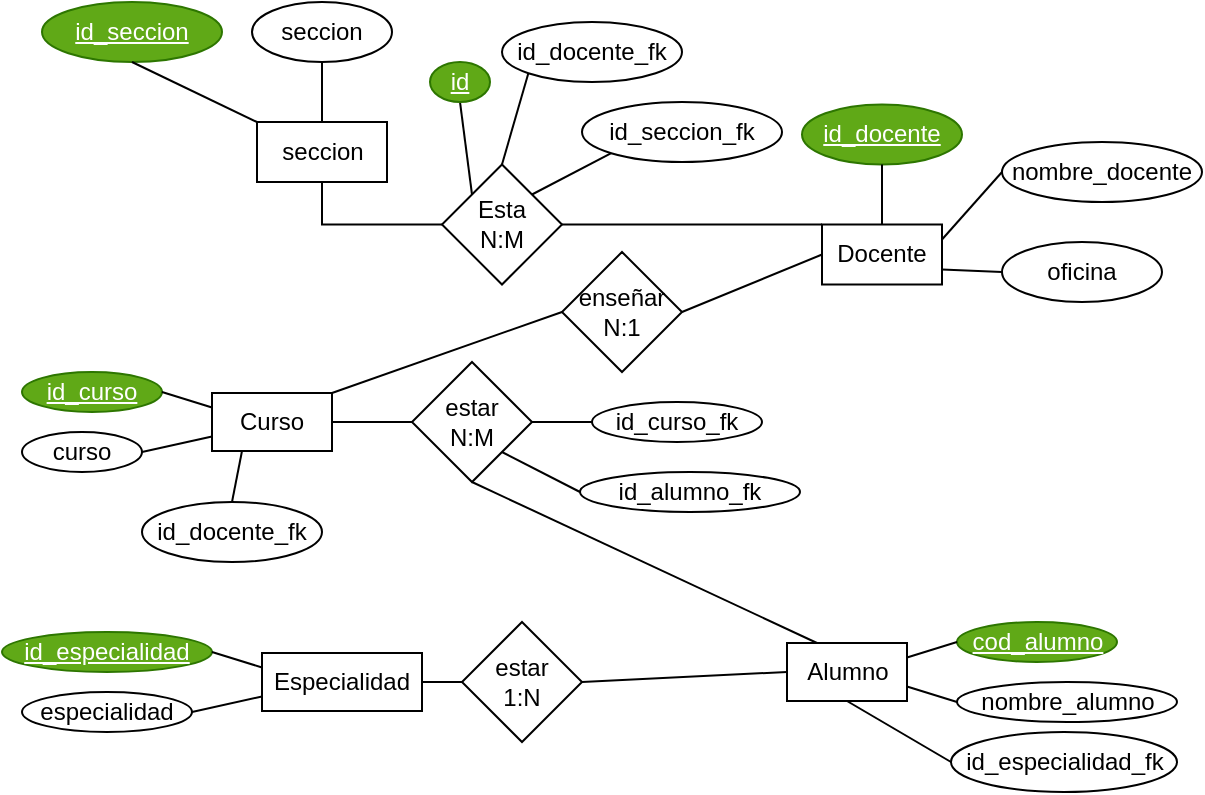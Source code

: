 <mxfile version="21.6.5" type="device">
  <diagram name="Página-1" id="JSFB6g0oqeJpVyv11wbm">
    <mxGraphModel dx="880" dy="532" grid="1" gridSize="10" guides="1" tooltips="1" connect="1" arrows="1" fold="1" page="1" pageScale="1" pageWidth="827" pageHeight="1169" math="0" shadow="0">
      <root>
        <mxCell id="0" />
        <mxCell id="1" parent="0" />
        <mxCell id="CVNWz_M8U9r9p2cCaFba-1" value="seccion" style="rounded=0;whiteSpace=wrap;html=1;" vertex="1" parent="1">
          <mxGeometry x="297.5" y="100" width="65" height="30" as="geometry" />
        </mxCell>
        <mxCell id="CVNWz_M8U9r9p2cCaFba-4" value="Docente" style="rounded=0;whiteSpace=wrap;html=1;" vertex="1" parent="1">
          <mxGeometry x="580" y="151.25" width="60" height="30" as="geometry" />
        </mxCell>
        <mxCell id="CVNWz_M8U9r9p2cCaFba-5" value="nombre_docente" style="ellipse;whiteSpace=wrap;html=1;" vertex="1" parent="1">
          <mxGeometry x="670" y="110" width="100" height="30" as="geometry" />
        </mxCell>
        <mxCell id="CVNWz_M8U9r9p2cCaFba-6" value="oficina" style="ellipse;whiteSpace=wrap;html=1;" vertex="1" parent="1">
          <mxGeometry x="670" y="160" width="80" height="30" as="geometry" />
        </mxCell>
        <mxCell id="CVNWz_M8U9r9p2cCaFba-7" value="id_docente" style="ellipse;whiteSpace=wrap;html=1;fontStyle=4;fillColor=#60a917;fontColor=#ffffff;strokeColor=#2D7600;" vertex="1" parent="1">
          <mxGeometry x="570" y="91.25" width="80" height="30" as="geometry" />
        </mxCell>
        <mxCell id="CVNWz_M8U9r9p2cCaFba-10" value="seccion" style="ellipse;whiteSpace=wrap;html=1;" vertex="1" parent="1">
          <mxGeometry x="295" y="40" width="70" height="30" as="geometry" />
        </mxCell>
        <mxCell id="CVNWz_M8U9r9p2cCaFba-11" value="id_seccion" style="ellipse;whiteSpace=wrap;html=1;fontStyle=4;fillColor=#60a917;fontColor=#ffffff;strokeColor=#2D7600;" vertex="1" parent="1">
          <mxGeometry x="190" y="40" width="90" height="30" as="geometry" />
        </mxCell>
        <mxCell id="CVNWz_M8U9r9p2cCaFba-15" value="Esta&lt;br&gt;N:M" style="rhombus;whiteSpace=wrap;html=1;" vertex="1" parent="1">
          <mxGeometry x="390" y="121.25" width="60" height="60" as="geometry" />
        </mxCell>
        <mxCell id="CVNWz_M8U9r9p2cCaFba-17" value="" style="endArrow=none;html=1;rounded=0;entryX=0.5;entryY=1;entryDx=0;entryDy=0;exitX=0;exitY=0.5;exitDx=0;exitDy=0;" edge="1" parent="1" source="CVNWz_M8U9r9p2cCaFba-15" target="CVNWz_M8U9r9p2cCaFba-1">
          <mxGeometry width="50" height="50" relative="1" as="geometry">
            <mxPoint x="480" y="341.25" as="sourcePoint" />
            <mxPoint x="530" y="291.25" as="targetPoint" />
            <Array as="points">
              <mxPoint x="330" y="151.25" />
            </Array>
          </mxGeometry>
        </mxCell>
        <mxCell id="CVNWz_M8U9r9p2cCaFba-18" value="" style="endArrow=none;html=1;rounded=0;entryX=0;entryY=0;entryDx=0;entryDy=0;exitX=1;exitY=0.5;exitDx=0;exitDy=0;" edge="1" parent="1" source="CVNWz_M8U9r9p2cCaFba-15" target="CVNWz_M8U9r9p2cCaFba-4">
          <mxGeometry width="50" height="50" relative="1" as="geometry">
            <mxPoint x="480" y="341.25" as="sourcePoint" />
            <mxPoint x="530" y="291.25" as="targetPoint" />
          </mxGeometry>
        </mxCell>
        <mxCell id="CVNWz_M8U9r9p2cCaFba-23" value="" style="endArrow=none;html=1;rounded=0;entryX=0;entryY=0.5;entryDx=0;entryDy=0;exitX=1;exitY=0.75;exitDx=0;exitDy=0;" edge="1" parent="1" source="CVNWz_M8U9r9p2cCaFba-4" target="CVNWz_M8U9r9p2cCaFba-6">
          <mxGeometry width="50" height="50" relative="1" as="geometry">
            <mxPoint x="740" y="223.75" as="sourcePoint" />
            <mxPoint x="770" y="225" as="targetPoint" />
          </mxGeometry>
        </mxCell>
        <mxCell id="CVNWz_M8U9r9p2cCaFba-24" value="" style="endArrow=none;html=1;rounded=0;entryX=0;entryY=0.5;entryDx=0;entryDy=0;exitX=1;exitY=0.25;exitDx=0;exitDy=0;" edge="1" parent="1" source="CVNWz_M8U9r9p2cCaFba-4" target="CVNWz_M8U9r9p2cCaFba-5">
          <mxGeometry width="50" height="50" relative="1" as="geometry">
            <mxPoint x="480" y="341.25" as="sourcePoint" />
            <mxPoint x="530" y="291.25" as="targetPoint" />
          </mxGeometry>
        </mxCell>
        <mxCell id="CVNWz_M8U9r9p2cCaFba-25" value="" style="endArrow=none;html=1;rounded=0;entryX=0.5;entryY=1;entryDx=0;entryDy=0;exitX=0.5;exitY=0;exitDx=0;exitDy=0;" edge="1" parent="1" source="CVNWz_M8U9r9p2cCaFba-1" target="CVNWz_M8U9r9p2cCaFba-10">
          <mxGeometry width="50" height="50" relative="1" as="geometry">
            <mxPoint x="480" y="341.25" as="sourcePoint" />
            <mxPoint x="530" y="291.25" as="targetPoint" />
          </mxGeometry>
        </mxCell>
        <mxCell id="CVNWz_M8U9r9p2cCaFba-26" value="" style="endArrow=none;html=1;rounded=0;entryX=0.5;entryY=1;entryDx=0;entryDy=0;exitX=0;exitY=0;exitDx=0;exitDy=0;" edge="1" parent="1" source="CVNWz_M8U9r9p2cCaFba-1" target="CVNWz_M8U9r9p2cCaFba-11">
          <mxGeometry width="50" height="50" relative="1" as="geometry">
            <mxPoint x="480" y="341.25" as="sourcePoint" />
            <mxPoint x="530" y="291.25" as="targetPoint" />
          </mxGeometry>
        </mxCell>
        <mxCell id="CVNWz_M8U9r9p2cCaFba-31" value="" style="endArrow=none;html=1;rounded=0;entryX=0.5;entryY=1;entryDx=0;entryDy=0;exitX=0.5;exitY=0;exitDx=0;exitDy=0;" edge="1" parent="1" source="CVNWz_M8U9r9p2cCaFba-4" target="CVNWz_M8U9r9p2cCaFba-7">
          <mxGeometry width="50" height="50" relative="1" as="geometry">
            <mxPoint x="390" y="300" as="sourcePoint" />
            <mxPoint x="440" y="250" as="targetPoint" />
          </mxGeometry>
        </mxCell>
        <mxCell id="CVNWz_M8U9r9p2cCaFba-34" value="Especialidad" style="rounded=0;whiteSpace=wrap;html=1;" vertex="1" parent="1">
          <mxGeometry x="300" y="365.5" width="80" height="29" as="geometry" />
        </mxCell>
        <mxCell id="CVNWz_M8U9r9p2cCaFba-35" value="especialidad" style="ellipse;whiteSpace=wrap;html=1;" vertex="1" parent="1">
          <mxGeometry x="180" y="385" width="85" height="20" as="geometry" />
        </mxCell>
        <mxCell id="CVNWz_M8U9r9p2cCaFba-36" value="id_especialidad" style="ellipse;whiteSpace=wrap;html=1;fillColor=#60a917;fontColor=#ffffff;strokeColor=#2D7600;fontStyle=4" vertex="1" parent="1">
          <mxGeometry x="170" y="355" width="105" height="20" as="geometry" />
        </mxCell>
        <mxCell id="CVNWz_M8U9r9p2cCaFba-37" value="Curso" style="rounded=0;whiteSpace=wrap;html=1;" vertex="1" parent="1">
          <mxGeometry x="275" y="235.5" width="60" height="29" as="geometry" />
        </mxCell>
        <mxCell id="CVNWz_M8U9r9p2cCaFba-38" value="curso" style="ellipse;whiteSpace=wrap;html=1;" vertex="1" parent="1">
          <mxGeometry x="180" y="255" width="60" height="20" as="geometry" />
        </mxCell>
        <mxCell id="CVNWz_M8U9r9p2cCaFba-39" value="id_curso" style="ellipse;whiteSpace=wrap;html=1;fillColor=#60a917;fontColor=#ffffff;strokeColor=#2D7600;fontStyle=4" vertex="1" parent="1">
          <mxGeometry x="180" y="225" width="70" height="20" as="geometry" />
        </mxCell>
        <mxCell id="CVNWz_M8U9r9p2cCaFba-40" value="estar&lt;br&gt;N:M" style="rhombus;whiteSpace=wrap;html=1;" vertex="1" parent="1">
          <mxGeometry x="375" y="220" width="60" height="60" as="geometry" />
        </mxCell>
        <mxCell id="CVNWz_M8U9r9p2cCaFba-41" value="estar&lt;br&gt;1:N" style="rhombus;whiteSpace=wrap;html=1;" vertex="1" parent="1">
          <mxGeometry x="400" y="350" width="60" height="60" as="geometry" />
        </mxCell>
        <mxCell id="CVNWz_M8U9r9p2cCaFba-42" value="" style="endArrow=none;html=1;rounded=0;entryX=0.5;entryY=1;entryDx=0;entryDy=0;exitX=0;exitY=0;exitDx=0;exitDy=0;" edge="1" parent="1" source="CVNWz_M8U9r9p2cCaFba-15" target="CVNWz_M8U9r9p2cCaFba-55">
          <mxGeometry width="50" height="50" relative="1" as="geometry">
            <mxPoint x="390" y="300" as="sourcePoint" />
            <mxPoint x="440" y="250" as="targetPoint" />
          </mxGeometry>
        </mxCell>
        <mxCell id="CVNWz_M8U9r9p2cCaFba-47" value="" style="endArrow=none;html=1;rounded=0;entryX=0;entryY=0.5;entryDx=0;entryDy=0;exitX=1;exitY=0.5;exitDx=0;exitDy=0;" edge="1" parent="1" source="CVNWz_M8U9r9p2cCaFba-37" target="CVNWz_M8U9r9p2cCaFba-40">
          <mxGeometry width="50" height="50" relative="1" as="geometry">
            <mxPoint x="445" y="249.75" as="sourcePoint" />
            <mxPoint x="495" y="199.75" as="targetPoint" />
          </mxGeometry>
        </mxCell>
        <mxCell id="CVNWz_M8U9r9p2cCaFba-48" value="" style="endArrow=none;html=1;rounded=0;entryX=1;entryY=0.5;entryDx=0;entryDy=0;exitX=0;exitY=0.5;exitDx=0;exitDy=0;" edge="1" parent="1" source="CVNWz_M8U9r9p2cCaFba-41" target="CVNWz_M8U9r9p2cCaFba-34">
          <mxGeometry width="50" height="50" relative="1" as="geometry">
            <mxPoint x="470" y="460" as="sourcePoint" />
            <mxPoint x="520" y="410" as="targetPoint" />
          </mxGeometry>
        </mxCell>
        <mxCell id="CVNWz_M8U9r9p2cCaFba-49" value="" style="endArrow=none;html=1;rounded=0;entryX=1;entryY=0.5;entryDx=0;entryDy=0;exitX=0;exitY=0.75;exitDx=0;exitDy=0;" edge="1" parent="1" source="CVNWz_M8U9r9p2cCaFba-37" target="CVNWz_M8U9r9p2cCaFba-38">
          <mxGeometry width="50" height="50" relative="1" as="geometry">
            <mxPoint x="510" y="249.75" as="sourcePoint" />
            <mxPoint x="560" y="199.75" as="targetPoint" />
          </mxGeometry>
        </mxCell>
        <mxCell id="CVNWz_M8U9r9p2cCaFba-50" value="" style="endArrow=none;html=1;rounded=0;entryX=1;entryY=0.5;entryDx=0;entryDy=0;exitX=0;exitY=0.25;exitDx=0;exitDy=0;" edge="1" parent="1" source="CVNWz_M8U9r9p2cCaFba-37" target="CVNWz_M8U9r9p2cCaFba-39">
          <mxGeometry width="50" height="50" relative="1" as="geometry">
            <mxPoint x="510" y="249.75" as="sourcePoint" />
            <mxPoint x="560" y="199.75" as="targetPoint" />
          </mxGeometry>
        </mxCell>
        <mxCell id="CVNWz_M8U9r9p2cCaFba-51" value="" style="endArrow=none;html=1;rounded=0;exitX=1;exitY=0.5;exitDx=0;exitDy=0;entryX=0;entryY=0.75;entryDx=0;entryDy=0;" edge="1" parent="1" source="CVNWz_M8U9r9p2cCaFba-35" target="CVNWz_M8U9r9p2cCaFba-34">
          <mxGeometry width="50" height="50" relative="1" as="geometry">
            <mxPoint x="535" y="460" as="sourcePoint" />
            <mxPoint x="585" y="410" as="targetPoint" />
          </mxGeometry>
        </mxCell>
        <mxCell id="CVNWz_M8U9r9p2cCaFba-52" value="" style="endArrow=none;html=1;rounded=0;entryX=1;entryY=0.5;entryDx=0;entryDy=0;exitX=0;exitY=0.25;exitDx=0;exitDy=0;" edge="1" parent="1" source="CVNWz_M8U9r9p2cCaFba-34" target="CVNWz_M8U9r9p2cCaFba-36">
          <mxGeometry width="50" height="50" relative="1" as="geometry">
            <mxPoint x="535" y="460" as="sourcePoint" />
            <mxPoint x="585" y="410" as="targetPoint" />
          </mxGeometry>
        </mxCell>
        <mxCell id="CVNWz_M8U9r9p2cCaFba-55" value="id" style="ellipse;whiteSpace=wrap;html=1;fillColor=#60a917;fontColor=#ffffff;strokeColor=#2D7600;fontStyle=4" vertex="1" parent="1">
          <mxGeometry x="384" y="70" width="30" height="20" as="geometry" />
        </mxCell>
        <mxCell id="CVNWz_M8U9r9p2cCaFba-56" value="id_docente_fk" style="ellipse;whiteSpace=wrap;html=1;" vertex="1" parent="1">
          <mxGeometry x="420" y="50" width="90" height="30" as="geometry" />
        </mxCell>
        <mxCell id="CVNWz_M8U9r9p2cCaFba-58" value="id_docente_fk" style="ellipse;whiteSpace=wrap;html=1;" vertex="1" parent="1">
          <mxGeometry x="240" y="290" width="90" height="30" as="geometry" />
        </mxCell>
        <mxCell id="CVNWz_M8U9r9p2cCaFba-61" value="id_seccion_fk" style="ellipse;whiteSpace=wrap;html=1;" vertex="1" parent="1">
          <mxGeometry x="460" y="90" width="100" height="30" as="geometry" />
        </mxCell>
        <mxCell id="CVNWz_M8U9r9p2cCaFba-62" value="" style="endArrow=none;html=1;rounded=0;entryX=0.25;entryY=1;entryDx=0;entryDy=0;exitX=0.5;exitY=0;exitDx=0;exitDy=0;" edge="1" parent="1" source="CVNWz_M8U9r9p2cCaFba-58" target="CVNWz_M8U9r9p2cCaFba-37">
          <mxGeometry width="50" height="50" relative="1" as="geometry">
            <mxPoint x="445" y="249.75" as="sourcePoint" />
            <mxPoint x="495" y="199.75" as="targetPoint" />
          </mxGeometry>
        </mxCell>
        <mxCell id="CVNWz_M8U9r9p2cCaFba-65" value="" style="endArrow=none;html=1;rounded=0;entryX=0;entryY=1;entryDx=0;entryDy=0;exitX=1;exitY=0;exitDx=0;exitDy=0;" edge="1" parent="1" source="CVNWz_M8U9r9p2cCaFba-15" target="CVNWz_M8U9r9p2cCaFba-61">
          <mxGeometry width="50" height="50" relative="1" as="geometry">
            <mxPoint x="390" y="300" as="sourcePoint" />
            <mxPoint x="440" y="250" as="targetPoint" />
          </mxGeometry>
        </mxCell>
        <mxCell id="CVNWz_M8U9r9p2cCaFba-66" value="" style="endArrow=none;html=1;rounded=0;entryX=0;entryY=1;entryDx=0;entryDy=0;exitX=0.5;exitY=0;exitDx=0;exitDy=0;" edge="1" parent="1" source="CVNWz_M8U9r9p2cCaFba-15" target="CVNWz_M8U9r9p2cCaFba-56">
          <mxGeometry width="50" height="50" relative="1" as="geometry">
            <mxPoint x="390" y="300" as="sourcePoint" />
            <mxPoint x="440" y="250" as="targetPoint" />
          </mxGeometry>
        </mxCell>
        <mxCell id="CVNWz_M8U9r9p2cCaFba-76" value="id_especialidad_fk" style="ellipse;whiteSpace=wrap;html=1;" vertex="1" parent="1">
          <mxGeometry x="644.5" y="405" width="113" height="30" as="geometry" />
        </mxCell>
        <mxCell id="CVNWz_M8U9r9p2cCaFba-77" value="Alumno" style="rounded=0;whiteSpace=wrap;html=1;" vertex="1" parent="1">
          <mxGeometry x="562.5" y="360.5" width="60" height="29" as="geometry" />
        </mxCell>
        <mxCell id="CVNWz_M8U9r9p2cCaFba-78" value="nombre_alumno" style="ellipse;whiteSpace=wrap;html=1;" vertex="1" parent="1">
          <mxGeometry x="647.5" y="380" width="110" height="20" as="geometry" />
        </mxCell>
        <mxCell id="CVNWz_M8U9r9p2cCaFba-79" value="cod_alumno" style="ellipse;whiteSpace=wrap;html=1;fillColor=#60a917;fontColor=#ffffff;strokeColor=#2D7600;fontStyle=4" vertex="1" parent="1">
          <mxGeometry x="647.5" y="350" width="80" height="20" as="geometry" />
        </mxCell>
        <mxCell id="CVNWz_M8U9r9p2cCaFba-81" value="" style="endArrow=none;html=1;rounded=0;entryX=0;entryY=0.5;entryDx=0;entryDy=0;exitX=1;exitY=0.75;exitDx=0;exitDy=0;" edge="1" parent="1" source="CVNWz_M8U9r9p2cCaFba-77" target="CVNWz_M8U9r9p2cCaFba-78">
          <mxGeometry width="50" height="50" relative="1" as="geometry">
            <mxPoint x="387.5" y="400" as="sourcePoint" />
            <mxPoint x="437.5" y="350" as="targetPoint" />
          </mxGeometry>
        </mxCell>
        <mxCell id="CVNWz_M8U9r9p2cCaFba-82" value="" style="endArrow=none;html=1;rounded=0;entryX=0;entryY=0.5;entryDx=0;entryDy=0;exitX=1;exitY=0.25;exitDx=0;exitDy=0;" edge="1" parent="1" source="CVNWz_M8U9r9p2cCaFba-77" target="CVNWz_M8U9r9p2cCaFba-79">
          <mxGeometry width="50" height="50" relative="1" as="geometry">
            <mxPoint x="387.5" y="400" as="sourcePoint" />
            <mxPoint x="437.5" y="350" as="targetPoint" />
          </mxGeometry>
        </mxCell>
        <mxCell id="CVNWz_M8U9r9p2cCaFba-83" value="" style="endArrow=none;html=1;rounded=0;entryX=0;entryY=0.5;entryDx=0;entryDy=0;exitX=0.5;exitY=1;exitDx=0;exitDy=0;" edge="1" parent="1" source="CVNWz_M8U9r9p2cCaFba-77" target="CVNWz_M8U9r9p2cCaFba-76">
          <mxGeometry width="50" height="50" relative="1" as="geometry">
            <mxPoint x="500" y="540" as="sourcePoint" />
            <mxPoint x="550" y="490" as="targetPoint" />
          </mxGeometry>
        </mxCell>
        <mxCell id="CVNWz_M8U9r9p2cCaFba-84" value="" style="endArrow=none;html=1;rounded=0;exitX=1;exitY=0.5;exitDx=0;exitDy=0;entryX=0;entryY=0.5;entryDx=0;entryDy=0;" edge="1" parent="1" source="CVNWz_M8U9r9p2cCaFba-41" target="CVNWz_M8U9r9p2cCaFba-77">
          <mxGeometry width="50" height="50" relative="1" as="geometry">
            <mxPoint x="500" y="370" as="sourcePoint" />
            <mxPoint x="550" y="320" as="targetPoint" />
          </mxGeometry>
        </mxCell>
        <mxCell id="CVNWz_M8U9r9p2cCaFba-85" value="" style="endArrow=none;html=1;rounded=0;exitX=0.5;exitY=1;exitDx=0;exitDy=0;entryX=0.25;entryY=0;entryDx=0;entryDy=0;" edge="1" parent="1" source="CVNWz_M8U9r9p2cCaFba-40" target="CVNWz_M8U9r9p2cCaFba-77">
          <mxGeometry width="50" height="50" relative="1" as="geometry">
            <mxPoint x="500" y="370" as="sourcePoint" />
            <mxPoint x="560" y="360" as="targetPoint" />
          </mxGeometry>
        </mxCell>
        <mxCell id="CVNWz_M8U9r9p2cCaFba-86" value="id_curso_fk" style="ellipse;whiteSpace=wrap;html=1;" vertex="1" parent="1">
          <mxGeometry x="465" y="240" width="85" height="20" as="geometry" />
        </mxCell>
        <mxCell id="CVNWz_M8U9r9p2cCaFba-87" value="id_alumno_fk" style="ellipse;whiteSpace=wrap;html=1;" vertex="1" parent="1">
          <mxGeometry x="459" y="275" width="110" height="20" as="geometry" />
        </mxCell>
        <mxCell id="CVNWz_M8U9r9p2cCaFba-88" value="" style="endArrow=none;html=1;rounded=0;entryX=1;entryY=1;entryDx=0;entryDy=0;exitX=0;exitY=0.5;exitDx=0;exitDy=0;" edge="1" parent="1" source="CVNWz_M8U9r9p2cCaFba-87" target="CVNWz_M8U9r9p2cCaFba-40">
          <mxGeometry width="50" height="50" relative="1" as="geometry">
            <mxPoint x="500" y="370" as="sourcePoint" />
            <mxPoint x="550" y="320" as="targetPoint" />
          </mxGeometry>
        </mxCell>
        <mxCell id="CVNWz_M8U9r9p2cCaFba-89" value="" style="endArrow=none;html=1;rounded=0;entryX=1;entryY=0.5;entryDx=0;entryDy=0;exitX=0;exitY=0.5;exitDx=0;exitDy=0;" edge="1" parent="1" source="CVNWz_M8U9r9p2cCaFba-86" target="CVNWz_M8U9r9p2cCaFba-40">
          <mxGeometry width="50" height="50" relative="1" as="geometry">
            <mxPoint x="500" y="370" as="sourcePoint" />
            <mxPoint x="550" y="320" as="targetPoint" />
          </mxGeometry>
        </mxCell>
        <mxCell id="CVNWz_M8U9r9p2cCaFba-90" value="enseñar&lt;br&gt;N:1" style="rhombus;whiteSpace=wrap;html=1;" vertex="1" parent="1">
          <mxGeometry x="450" y="165" width="60" height="60" as="geometry" />
        </mxCell>
        <mxCell id="CVNWz_M8U9r9p2cCaFba-91" value="" style="endArrow=none;html=1;rounded=0;entryX=0;entryY=0.5;entryDx=0;entryDy=0;exitX=1;exitY=0;exitDx=0;exitDy=0;" edge="1" parent="1" source="CVNWz_M8U9r9p2cCaFba-37" target="CVNWz_M8U9r9p2cCaFba-90">
          <mxGeometry width="50" height="50" relative="1" as="geometry">
            <mxPoint x="400" y="320" as="sourcePoint" />
            <mxPoint x="450" y="270" as="targetPoint" />
          </mxGeometry>
        </mxCell>
        <mxCell id="CVNWz_M8U9r9p2cCaFba-92" value="" style="endArrow=none;html=1;rounded=0;entryX=0;entryY=0.5;entryDx=0;entryDy=0;exitX=1;exitY=0.5;exitDx=0;exitDy=0;" edge="1" parent="1" source="CVNWz_M8U9r9p2cCaFba-90" target="CVNWz_M8U9r9p2cCaFba-4">
          <mxGeometry width="50" height="50" relative="1" as="geometry">
            <mxPoint x="400" y="320" as="sourcePoint" />
            <mxPoint x="450" y="270" as="targetPoint" />
          </mxGeometry>
        </mxCell>
      </root>
    </mxGraphModel>
  </diagram>
</mxfile>
